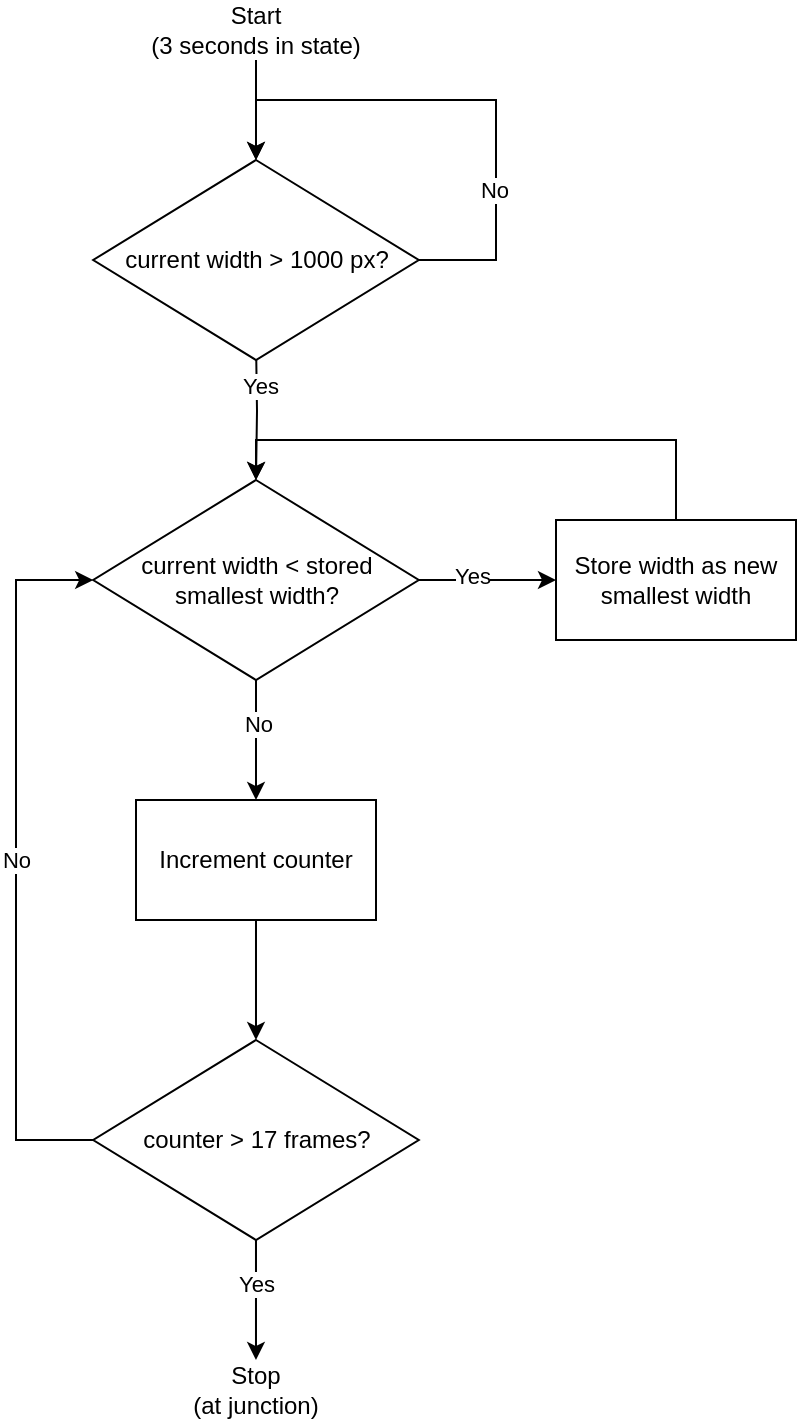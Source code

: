 <mxfile version="21.2.1">
  <diagram name="Page-1" id="LT4miJ6wy0AaBQ7NmF0d">
    <mxGraphModel dx="1430" dy="763" grid="1" gridSize="10" guides="1" tooltips="1" connect="1" arrows="1" fold="1" page="1" pageScale="1" pageWidth="850" pageHeight="1100" math="0" shadow="0">
      <root>
        <mxCell id="0" />
        <mxCell id="1" parent="0" />
        <mxCell id="Q9744b8xi_zxubpsrYWT-5" style="edgeStyle=orthogonalEdgeStyle;rounded=0;orthogonalLoop=1;jettySize=auto;html=1;entryX=0.5;entryY=0;entryDx=0;entryDy=0;" edge="1" parent="1" target="Q9744b8xi_zxubpsrYWT-4">
          <mxGeometry relative="1" as="geometry">
            <mxPoint x="400" y="289.997" as="sourcePoint" />
          </mxGeometry>
        </mxCell>
        <mxCell id="Q9744b8xi_zxubpsrYWT-6" value="Yes" style="edgeLabel;html=1;align=center;verticalAlign=middle;resizable=0;points=[];" vertex="1" connectable="0" parent="Q9744b8xi_zxubpsrYWT-5">
          <mxGeometry x="-0.343" y="1" relative="1" as="geometry">
            <mxPoint as="offset" />
          </mxGeometry>
        </mxCell>
        <mxCell id="Q9744b8xi_zxubpsrYWT-3" style="edgeStyle=orthogonalEdgeStyle;rounded=0;orthogonalLoop=1;jettySize=auto;html=1;entryX=0.5;entryY=0;entryDx=0;entryDy=0;" edge="1" parent="1" source="Q9744b8xi_zxubpsrYWT-2">
          <mxGeometry relative="1" as="geometry">
            <mxPoint x="400.005" y="200" as="targetPoint" />
          </mxGeometry>
        </mxCell>
        <mxCell id="Q9744b8xi_zxubpsrYWT-2" value="&lt;div&gt;Start&lt;/div&gt;(3 seconds in state)" style="text;html=1;strokeColor=none;fillColor=none;align=center;verticalAlign=middle;whiteSpace=wrap;rounded=0;" vertex="1" parent="1">
          <mxGeometry x="330" y="120" width="140" height="30" as="geometry" />
        </mxCell>
        <mxCell id="Q9744b8xi_zxubpsrYWT-14" style="edgeStyle=orthogonalEdgeStyle;rounded=0;orthogonalLoop=1;jettySize=auto;html=1;entryX=0.5;entryY=0;entryDx=0;entryDy=0;" edge="1" parent="1" source="Q9744b8xi_zxubpsrYWT-4" target="Q9744b8xi_zxubpsrYWT-13">
          <mxGeometry relative="1" as="geometry" />
        </mxCell>
        <mxCell id="Q9744b8xi_zxubpsrYWT-20" value="No" style="edgeLabel;html=1;align=center;verticalAlign=middle;resizable=0;points=[];" vertex="1" connectable="0" parent="Q9744b8xi_zxubpsrYWT-14">
          <mxGeometry x="-0.281" y="1" relative="1" as="geometry">
            <mxPoint as="offset" />
          </mxGeometry>
        </mxCell>
        <mxCell id="Q9744b8xi_zxubpsrYWT-17" style="edgeStyle=orthogonalEdgeStyle;rounded=0;orthogonalLoop=1;jettySize=auto;html=1;entryX=0;entryY=0.5;entryDx=0;entryDy=0;" edge="1" parent="1" source="Q9744b8xi_zxubpsrYWT-4" target="Q9744b8xi_zxubpsrYWT-12">
          <mxGeometry relative="1" as="geometry" />
        </mxCell>
        <mxCell id="Q9744b8xi_zxubpsrYWT-19" value="Yes" style="edgeLabel;html=1;align=center;verticalAlign=middle;resizable=0;points=[];" vertex="1" connectable="0" parent="Q9744b8xi_zxubpsrYWT-17">
          <mxGeometry x="-0.247" y="2" relative="1" as="geometry">
            <mxPoint as="offset" />
          </mxGeometry>
        </mxCell>
        <mxCell id="Q9744b8xi_zxubpsrYWT-4" value="current width &amp;lt; stored smallest width?" style="rhombus;whiteSpace=wrap;html=1;" vertex="1" parent="1">
          <mxGeometry x="318.59" y="360" width="162.81" height="100" as="geometry" />
        </mxCell>
        <mxCell id="Q9744b8xi_zxubpsrYWT-7" style="edgeStyle=orthogonalEdgeStyle;rounded=0;orthogonalLoop=1;jettySize=auto;html=1;entryX=0.5;entryY=0;entryDx=0;entryDy=0;exitX=1;exitY=0.5;exitDx=0;exitDy=0;" edge="1" parent="1" source="Q9744b8xi_zxubpsrYWT-9">
          <mxGeometry relative="1" as="geometry">
            <mxPoint x="482.82" y="245" as="sourcePoint" />
            <mxPoint x="400.005" y="200" as="targetPoint" />
            <Array as="points">
              <mxPoint x="520" y="250" />
              <mxPoint x="520" y="170" />
              <mxPoint x="400" y="170" />
            </Array>
          </mxGeometry>
        </mxCell>
        <mxCell id="Q9744b8xi_zxubpsrYWT-8" value="No" style="edgeLabel;html=1;align=center;verticalAlign=middle;resizable=0;points=[];" vertex="1" connectable="0" parent="Q9744b8xi_zxubpsrYWT-7">
          <mxGeometry x="-0.36" y="1" relative="1" as="geometry">
            <mxPoint y="12" as="offset" />
          </mxGeometry>
        </mxCell>
        <mxCell id="Q9744b8xi_zxubpsrYWT-9" value="current width &amp;gt; 1000 px?" style="rhombus;whiteSpace=wrap;html=1;" vertex="1" parent="1">
          <mxGeometry x="318.59" y="200" width="162.81" height="100" as="geometry" />
        </mxCell>
        <mxCell id="Q9744b8xi_zxubpsrYWT-16" value="No" style="edgeStyle=orthogonalEdgeStyle;rounded=0;orthogonalLoop=1;jettySize=auto;html=1;entryX=0;entryY=0.5;entryDx=0;entryDy=0;" edge="1" parent="1" source="Q9744b8xi_zxubpsrYWT-11" target="Q9744b8xi_zxubpsrYWT-4">
          <mxGeometry relative="1" as="geometry">
            <Array as="points">
              <mxPoint x="280" y="690" />
              <mxPoint x="280" y="410" />
            </Array>
          </mxGeometry>
        </mxCell>
        <mxCell id="Q9744b8xi_zxubpsrYWT-22" style="edgeStyle=orthogonalEdgeStyle;rounded=0;orthogonalLoop=1;jettySize=auto;html=1;entryX=0.5;entryY=0;entryDx=0;entryDy=0;" edge="1" parent="1" source="Q9744b8xi_zxubpsrYWT-11" target="Q9744b8xi_zxubpsrYWT-21">
          <mxGeometry relative="1" as="geometry" />
        </mxCell>
        <mxCell id="Q9744b8xi_zxubpsrYWT-23" value="Yes" style="edgeLabel;html=1;align=center;verticalAlign=middle;resizable=0;points=[];" vertex="1" connectable="0" parent="Q9744b8xi_zxubpsrYWT-22">
          <mxGeometry x="-0.265" relative="1" as="geometry">
            <mxPoint as="offset" />
          </mxGeometry>
        </mxCell>
        <mxCell id="Q9744b8xi_zxubpsrYWT-11" value="counter &amp;gt; 17 frames?" style="rhombus;whiteSpace=wrap;html=1;" vertex="1" parent="1">
          <mxGeometry x="318.59" y="640" width="162.81" height="100" as="geometry" />
        </mxCell>
        <mxCell id="Q9744b8xi_zxubpsrYWT-18" style="edgeStyle=orthogonalEdgeStyle;rounded=0;orthogonalLoop=1;jettySize=auto;html=1;entryX=0.5;entryY=0;entryDx=0;entryDy=0;" edge="1" parent="1" source="Q9744b8xi_zxubpsrYWT-12" target="Q9744b8xi_zxubpsrYWT-4">
          <mxGeometry relative="1" as="geometry">
            <Array as="points">
              <mxPoint x="610" y="340" />
              <mxPoint x="400" y="340" />
            </Array>
          </mxGeometry>
        </mxCell>
        <mxCell id="Q9744b8xi_zxubpsrYWT-12" value="Store width as new smallest width" style="rounded=0;whiteSpace=wrap;html=1;" vertex="1" parent="1">
          <mxGeometry x="550" y="380" width="120" height="60" as="geometry" />
        </mxCell>
        <mxCell id="Q9744b8xi_zxubpsrYWT-15" style="edgeStyle=orthogonalEdgeStyle;rounded=0;orthogonalLoop=1;jettySize=auto;html=1;entryX=0.5;entryY=0;entryDx=0;entryDy=0;" edge="1" parent="1" source="Q9744b8xi_zxubpsrYWT-13" target="Q9744b8xi_zxubpsrYWT-11">
          <mxGeometry relative="1" as="geometry" />
        </mxCell>
        <mxCell id="Q9744b8xi_zxubpsrYWT-13" value="Increment counter" style="rounded=0;whiteSpace=wrap;html=1;" vertex="1" parent="1">
          <mxGeometry x="340" y="520" width="120" height="60" as="geometry" />
        </mxCell>
        <mxCell id="Q9744b8xi_zxubpsrYWT-21" value="&lt;div&gt;Stop &lt;br&gt;&lt;/div&gt;&lt;div&gt;(at junction)&lt;/div&gt;" style="text;html=1;strokeColor=none;fillColor=none;align=center;verticalAlign=middle;whiteSpace=wrap;rounded=0;" vertex="1" parent="1">
          <mxGeometry x="344.99" y="800" width="110" height="30" as="geometry" />
        </mxCell>
      </root>
    </mxGraphModel>
  </diagram>
</mxfile>
